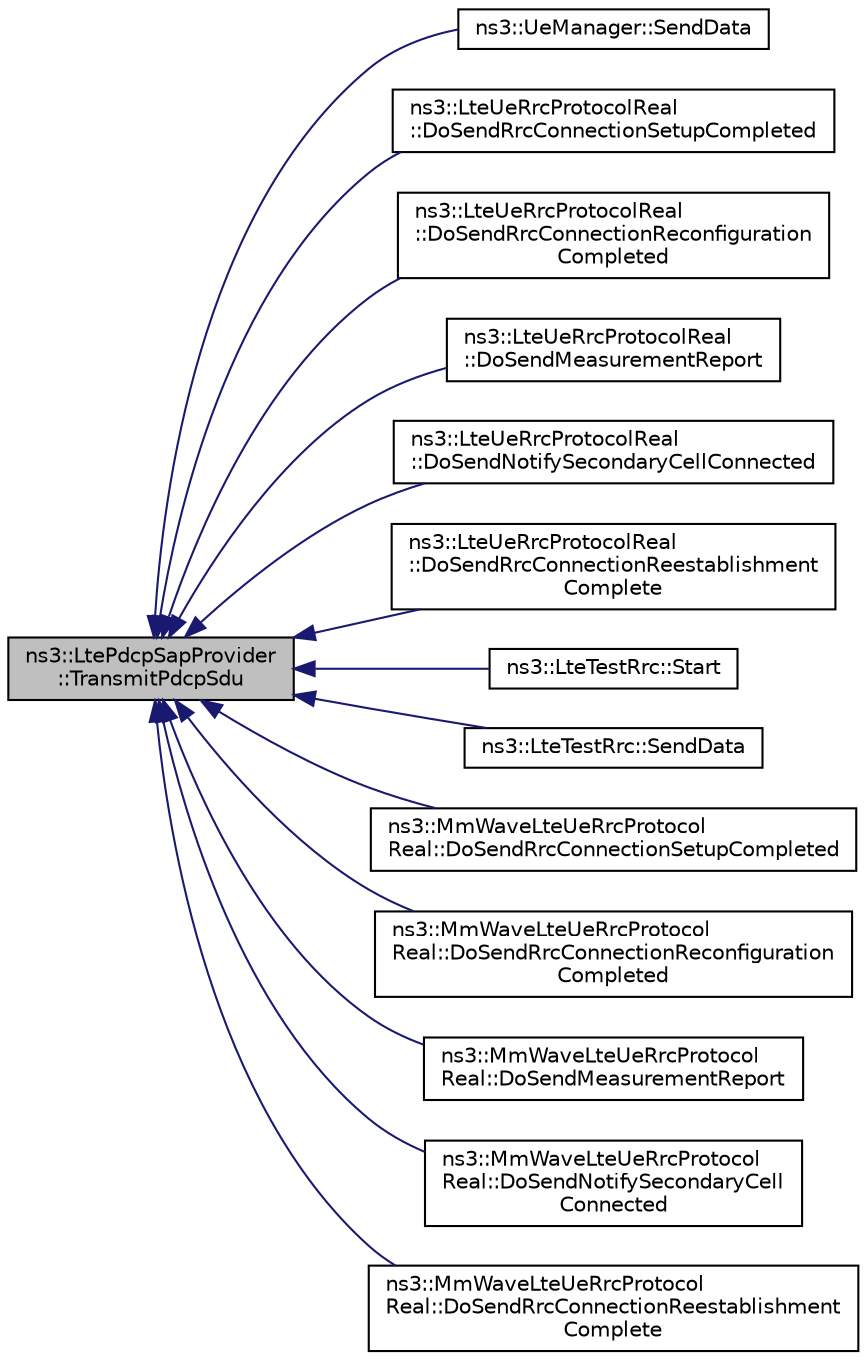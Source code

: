 digraph "ns3::LtePdcpSapProvider::TransmitPdcpSdu"
{
  edge [fontname="Helvetica",fontsize="10",labelfontname="Helvetica",labelfontsize="10"];
  node [fontname="Helvetica",fontsize="10",shape=record];
  rankdir="LR";
  Node1 [label="ns3::LtePdcpSapProvider\l::TransmitPdcpSdu",height=0.2,width=0.4,color="black", fillcolor="grey75", style="filled", fontcolor="black"];
  Node1 -> Node2 [dir="back",color="midnightblue",fontsize="10",style="solid"];
  Node2 [label="ns3::UeManager::SendData",height=0.2,width=0.4,color="black", fillcolor="white", style="filled",URL="$de/d99/classns3_1_1UeManager.html#a2288415129fd7319128599cf2681e780"];
  Node1 -> Node3 [dir="back",color="midnightblue",fontsize="10",style="solid"];
  Node3 [label="ns3::LteUeRrcProtocolReal\l::DoSendRrcConnectionSetupCompleted",height=0.2,width=0.4,color="black", fillcolor="white", style="filled",URL="$df/d48/classns3_1_1LteUeRrcProtocolReal.html#a519541e148a0a82685dffbd4682500b5"];
  Node1 -> Node4 [dir="back",color="midnightblue",fontsize="10",style="solid"];
  Node4 [label="ns3::LteUeRrcProtocolReal\l::DoSendRrcConnectionReconfiguration\lCompleted",height=0.2,width=0.4,color="black", fillcolor="white", style="filled",URL="$df/d48/classns3_1_1LteUeRrcProtocolReal.html#a3f28203afd2430174ef52e0a37708ff1"];
  Node1 -> Node5 [dir="back",color="midnightblue",fontsize="10",style="solid"];
  Node5 [label="ns3::LteUeRrcProtocolReal\l::DoSendMeasurementReport",height=0.2,width=0.4,color="black", fillcolor="white", style="filled",URL="$df/d48/classns3_1_1LteUeRrcProtocolReal.html#ac41ee20df1ad7487e5567e42af85a240"];
  Node1 -> Node6 [dir="back",color="midnightblue",fontsize="10",style="solid"];
  Node6 [label="ns3::LteUeRrcProtocolReal\l::DoSendNotifySecondaryCellConnected",height=0.2,width=0.4,color="black", fillcolor="white", style="filled",URL="$df/d48/classns3_1_1LteUeRrcProtocolReal.html#a6df09b8827c5d8e456f46b5ad8e052f0"];
  Node1 -> Node7 [dir="back",color="midnightblue",fontsize="10",style="solid"];
  Node7 [label="ns3::LteUeRrcProtocolReal\l::DoSendRrcConnectionReestablishment\lComplete",height=0.2,width=0.4,color="black", fillcolor="white", style="filled",URL="$df/d48/classns3_1_1LteUeRrcProtocolReal.html#a9d4d572a16997f1f92e1150ff1911b25"];
  Node1 -> Node8 [dir="back",color="midnightblue",fontsize="10",style="solid"];
  Node8 [label="ns3::LteTestRrc::Start",height=0.2,width=0.4,color="black", fillcolor="white", style="filled",URL="$d9/db2/classns3_1_1LteTestRrc.html#a3ea3194da9eaef4bcc373eabc1251229"];
  Node1 -> Node9 [dir="back",color="midnightblue",fontsize="10",style="solid"];
  Node9 [label="ns3::LteTestRrc::SendData",height=0.2,width=0.4,color="black", fillcolor="white", style="filled",URL="$d9/db2/classns3_1_1LteTestRrc.html#a08a76ccce79db7f4b8ce93d4e392df75"];
  Node1 -> Node10 [dir="back",color="midnightblue",fontsize="10",style="solid"];
  Node10 [label="ns3::MmWaveLteUeRrcProtocol\lReal::DoSendRrcConnectionSetupCompleted",height=0.2,width=0.4,color="black", fillcolor="white", style="filled",URL="$df/d69/classns3_1_1MmWaveLteUeRrcProtocolReal.html#a8fb76c749b0546c712bb01bde8286d81"];
  Node1 -> Node11 [dir="back",color="midnightblue",fontsize="10",style="solid"];
  Node11 [label="ns3::MmWaveLteUeRrcProtocol\lReal::DoSendRrcConnectionReconfiguration\lCompleted",height=0.2,width=0.4,color="black", fillcolor="white", style="filled",URL="$df/d69/classns3_1_1MmWaveLteUeRrcProtocolReal.html#aea3f08380821000ed2c5d6f94482bdd6"];
  Node1 -> Node12 [dir="back",color="midnightblue",fontsize="10",style="solid"];
  Node12 [label="ns3::MmWaveLteUeRrcProtocol\lReal::DoSendMeasurementReport",height=0.2,width=0.4,color="black", fillcolor="white", style="filled",URL="$df/d69/classns3_1_1MmWaveLteUeRrcProtocolReal.html#a6b106b803fabfb284ec0b20c01be0a40"];
  Node1 -> Node13 [dir="back",color="midnightblue",fontsize="10",style="solid"];
  Node13 [label="ns3::MmWaveLteUeRrcProtocol\lReal::DoSendNotifySecondaryCell\lConnected",height=0.2,width=0.4,color="black", fillcolor="white", style="filled",URL="$df/d69/classns3_1_1MmWaveLteUeRrcProtocolReal.html#a3867751da392f836f7deea034af22f2e"];
  Node1 -> Node14 [dir="back",color="midnightblue",fontsize="10",style="solid"];
  Node14 [label="ns3::MmWaveLteUeRrcProtocol\lReal::DoSendRrcConnectionReestablishment\lComplete",height=0.2,width=0.4,color="black", fillcolor="white", style="filled",URL="$df/d69/classns3_1_1MmWaveLteUeRrcProtocolReal.html#a82ddc2f96dbd4457621337be5d465124"];
}
